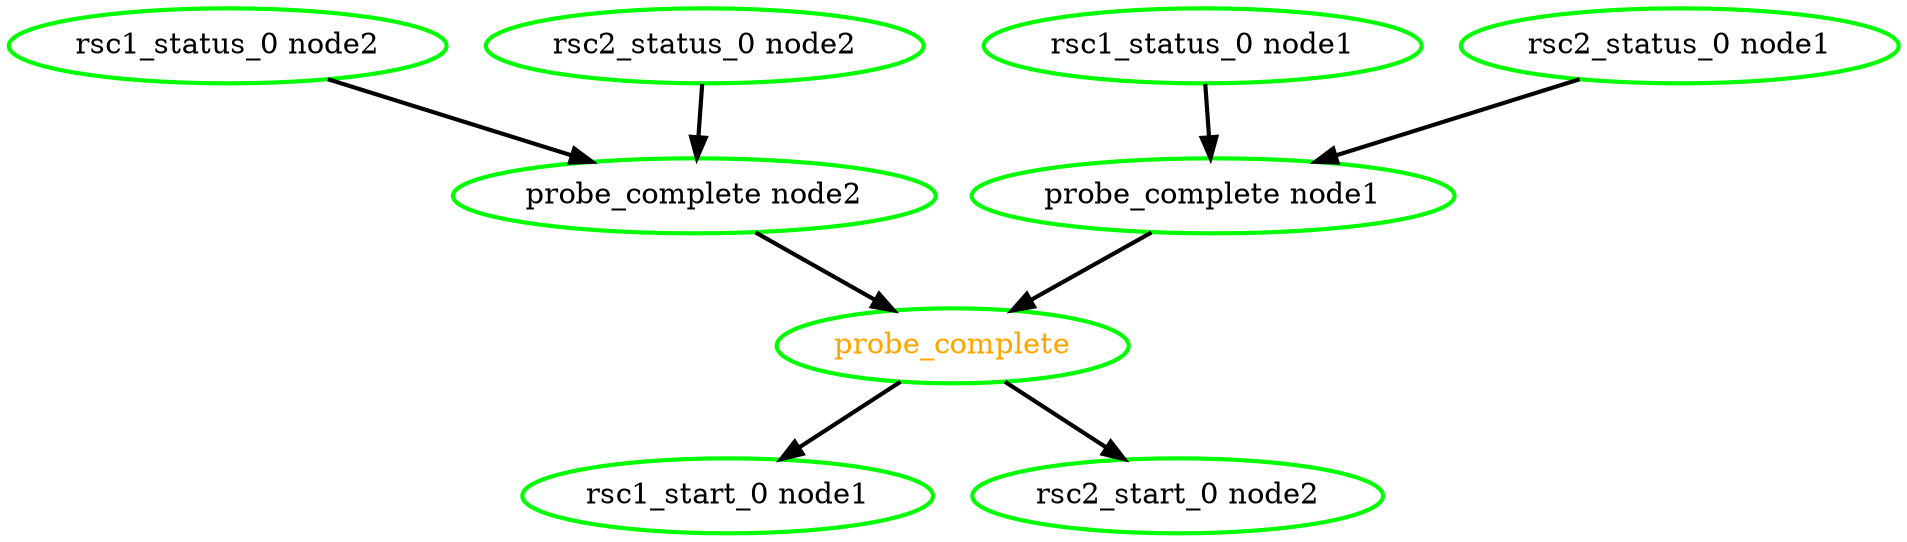digraph "g" {
	size = "30,30"
"probe_complete" [ style=bold color="green" fontcolor="orange" ]
"probe_complete node2" [ style=bold color="green" fontcolor="black" ]
"rsc1_status_0 node2" [ style=bold color="green" fontcolor="black" ]
"rsc2_status_0 node2" [ style=bold color="green" fontcolor="black" ]
"probe_complete node1" [ style=bold color="green" fontcolor="black" ]
"rsc1_status_0 node1" [ style=bold color="green" fontcolor="black" ]
"rsc2_status_0 node1" [ style=bold color="green" fontcolor="black" ]
"rsc1_start_0 node1" [ style=bold color="green" fontcolor="black" ]
"rsc2_start_0 node2" [ style=bold color="green" fontcolor="black" ]
"probe_complete node2" -> "probe_complete" [ style = bold]
"probe_complete node1" -> "probe_complete" [ style = bold]
"rsc1_status_0 node2" -> "probe_complete node2" [ style = bold]
"rsc2_status_0 node2" -> "probe_complete node2" [ style = bold]
"rsc1_status_0 node1" -> "probe_complete node1" [ style = bold]
"rsc2_status_0 node1" -> "probe_complete node1" [ style = bold]
"probe_complete" -> "rsc1_start_0 node1" [ style = bold]
"probe_complete" -> "rsc2_start_0 node2" [ style = bold]
}
